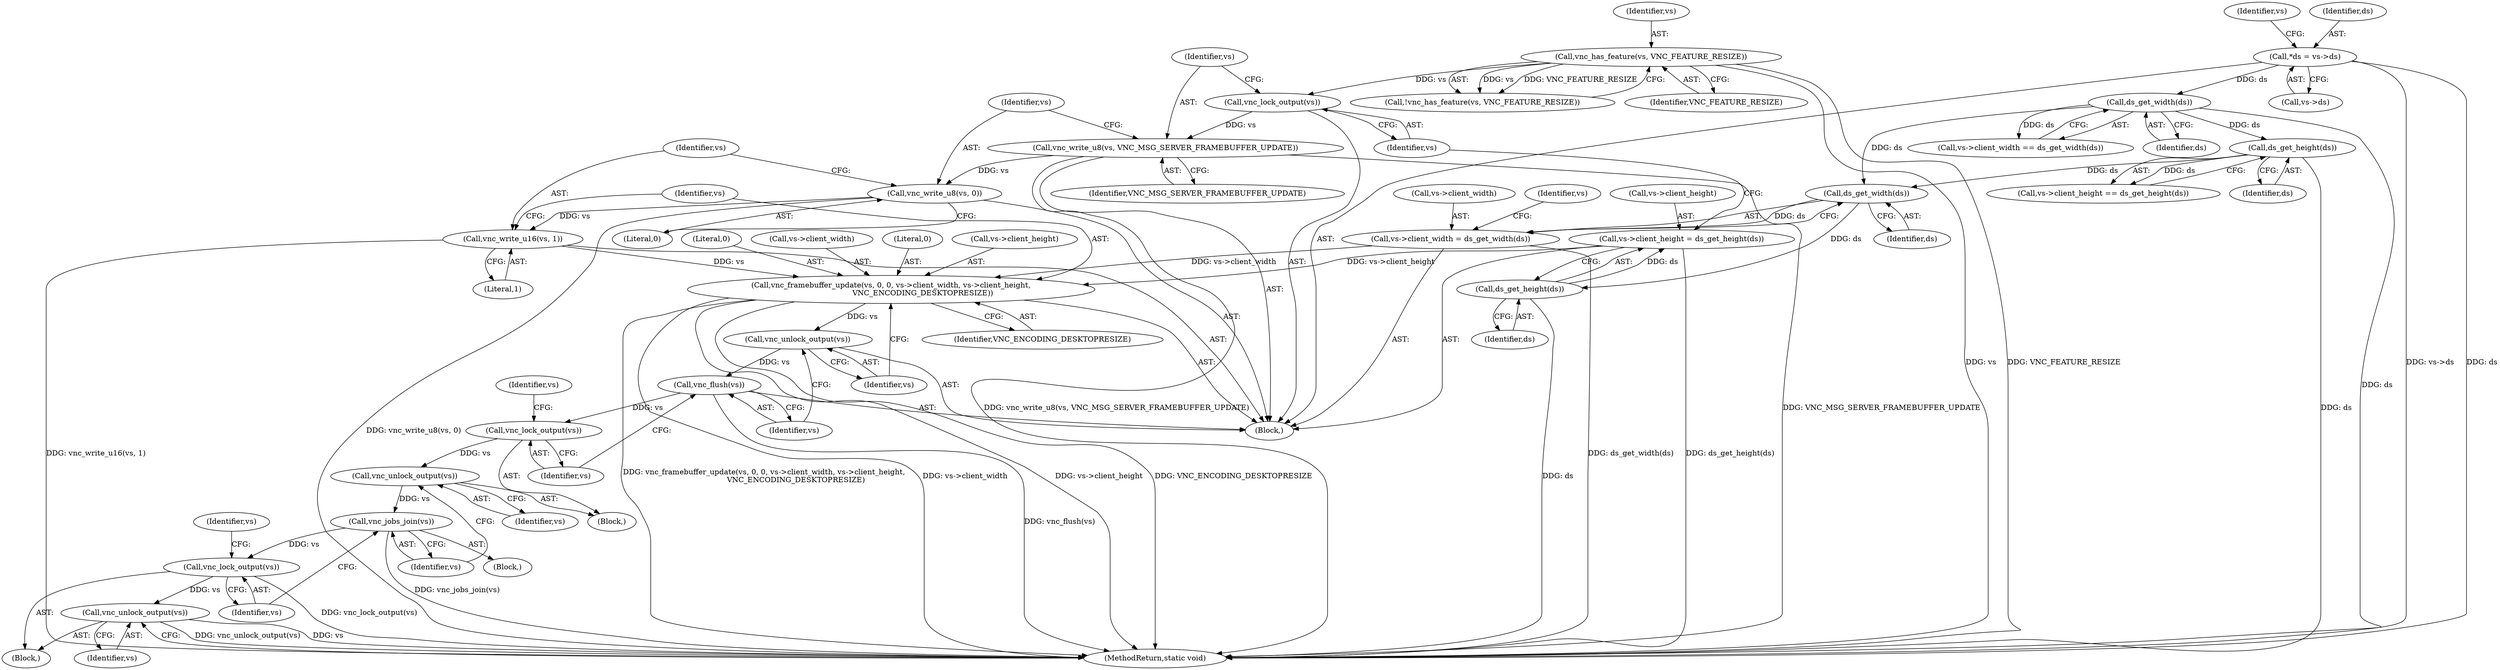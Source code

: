 digraph "0_qemu_9f64916da20eea67121d544698676295bbb105a7_10@API" {
"1000371" [label="(Call,vnc_framebuffer_update(vs, 0, 0, vs->client_width, vs->client_height,\n                           VNC_ENCODING_DESKTOPRESIZE))"];
"1000368" [label="(Call,vnc_write_u16(vs, 1))"];
"1000365" [label="(Call,vnc_write_u8(vs, 0))"];
"1000362" [label="(Call,vnc_write_u8(vs, VNC_MSG_SERVER_FRAMEBUFFER_UPDATE))"];
"1000360" [label="(Call,vnc_lock_output(vs))"];
"1000327" [label="(Call,vnc_has_feature(vs, VNC_FEATURE_RESIZE))"];
"1000348" [label="(Call,vs->client_width = ds_get_width(ds))"];
"1000352" [label="(Call,ds_get_width(ds))"];
"1000338" [label="(Call,ds_get_width(ds))"];
"1000313" [label="(Call,*ds = vs->ds)"];
"1000344" [label="(Call,ds_get_height(ds))"];
"1000354" [label="(Call,vs->client_height = ds_get_height(ds))"];
"1000358" [label="(Call,ds_get_height(ds))"];
"1000382" [label="(Call,vnc_unlock_output(vs))"];
"1000384" [label="(Call,vnc_flush(vs))"];
"1000389" [label="(Call,vnc_lock_output(vs))"];
"1000396" [label="(Call,vnc_unlock_output(vs))"];
"1000399" [label="(Call,vnc_jobs_join(vs))"];
"1000402" [label="(Call,vnc_lock_output(vs))"];
"1000409" [label="(Call,vnc_unlock_output(vs))"];
"1000354" [label="(Call,vs->client_height = ds_get_height(ds))"];
"1000374" [label="(Literal,0)"];
"1000382" [label="(Call,vnc_unlock_output(vs))"];
"1000403" [label="(Identifier,vs)"];
"1000401" [label="(Block,)"];
"1000340" [label="(Call,vs->client_height == ds_get_height(ds))"];
"1000397" [label="(Identifier,vs)"];
"1000373" [label="(Literal,0)"];
"1000370" [label="(Literal,1)"];
"1000352" [label="(Call,ds_get_width(ds))"];
"1000371" [label="(Call,vnc_framebuffer_update(vs, 0, 0, vs->client_width, vs->client_height,\n                           VNC_ENCODING_DESKTOPRESIZE))"];
"1000311" [label="(Block,)"];
"1000326" [label="(Call,!vnc_has_feature(vs, VNC_FEATURE_RESIZE))"];
"1000384" [label="(Call,vnc_flush(vs))"];
"1000378" [label="(Call,vs->client_height)"];
"1000393" [label="(Identifier,vs)"];
"1000365" [label="(Call,vnc_write_u8(vs, 0))"];
"1000315" [label="(Call,vs->ds)"];
"1000360" [label="(Call,vnc_lock_output(vs))"];
"1000328" [label="(Identifier,vs)"];
"1000406" [label="(Identifier,vs)"];
"1000402" [label="(Call,vnc_lock_output(vs))"];
"1000334" [label="(Call,vs->client_width == ds_get_width(ds))"];
"1000339" [label="(Identifier,ds)"];
"1000358" [label="(Call,ds_get_height(ds))"];
"1000367" [label="(Literal,0)"];
"1000383" [label="(Identifier,vs)"];
"1000314" [label="(Identifier,ds)"];
"1000338" [label="(Call,ds_get_width(ds))"];
"1000348" [label="(Call,vs->client_width = ds_get_width(ds))"];
"1000364" [label="(Identifier,VNC_MSG_SERVER_FRAMEBUFFER_UPDATE)"];
"1000329" [label="(Identifier,VNC_FEATURE_RESIZE)"];
"1000322" [label="(Identifier,vs)"];
"1000345" [label="(Identifier,ds)"];
"1000390" [label="(Identifier,vs)"];
"1000396" [label="(Call,vnc_unlock_output(vs))"];
"1000398" [label="(Block,)"];
"1000363" [label="(Identifier,vs)"];
"1000410" [label="(Identifier,vs)"];
"1000366" [label="(Identifier,vs)"];
"1000389" [label="(Call,vnc_lock_output(vs))"];
"1000372" [label="(Identifier,vs)"];
"1000381" [label="(Identifier,VNC_ENCODING_DESKTOPRESIZE)"];
"1000411" [label="(MethodReturn,static void)"];
"1000385" [label="(Identifier,vs)"];
"1000359" [label="(Identifier,ds)"];
"1000349" [label="(Call,vs->client_width)"];
"1000344" [label="(Call,ds_get_height(ds))"];
"1000369" [label="(Identifier,vs)"];
"1000399" [label="(Call,vnc_jobs_join(vs))"];
"1000327" [label="(Call,vnc_has_feature(vs, VNC_FEATURE_RESIZE))"];
"1000375" [label="(Call,vs->client_width)"];
"1000313" [label="(Call,*ds = vs->ds)"];
"1000400" [label="(Identifier,vs)"];
"1000355" [label="(Call,vs->client_height)"];
"1000356" [label="(Identifier,vs)"];
"1000409" [label="(Call,vnc_unlock_output(vs))"];
"1000353" [label="(Identifier,ds)"];
"1000361" [label="(Identifier,vs)"];
"1000362" [label="(Call,vnc_write_u8(vs, VNC_MSG_SERVER_FRAMEBUFFER_UPDATE))"];
"1000368" [label="(Call,vnc_write_u16(vs, 1))"];
"1000388" [label="(Block,)"];
"1000371" -> "1000311"  [label="AST: "];
"1000371" -> "1000381"  [label="CFG: "];
"1000372" -> "1000371"  [label="AST: "];
"1000373" -> "1000371"  [label="AST: "];
"1000374" -> "1000371"  [label="AST: "];
"1000375" -> "1000371"  [label="AST: "];
"1000378" -> "1000371"  [label="AST: "];
"1000381" -> "1000371"  [label="AST: "];
"1000383" -> "1000371"  [label="CFG: "];
"1000371" -> "1000411"  [label="DDG: vs->client_width"];
"1000371" -> "1000411"  [label="DDG: vs->client_height"];
"1000371" -> "1000411"  [label="DDG: VNC_ENCODING_DESKTOPRESIZE"];
"1000371" -> "1000411"  [label="DDG: vnc_framebuffer_update(vs, 0, 0, vs->client_width, vs->client_height,\n                           VNC_ENCODING_DESKTOPRESIZE)"];
"1000368" -> "1000371"  [label="DDG: vs"];
"1000348" -> "1000371"  [label="DDG: vs->client_width"];
"1000354" -> "1000371"  [label="DDG: vs->client_height"];
"1000371" -> "1000382"  [label="DDG: vs"];
"1000368" -> "1000311"  [label="AST: "];
"1000368" -> "1000370"  [label="CFG: "];
"1000369" -> "1000368"  [label="AST: "];
"1000370" -> "1000368"  [label="AST: "];
"1000372" -> "1000368"  [label="CFG: "];
"1000368" -> "1000411"  [label="DDG: vnc_write_u16(vs, 1)"];
"1000365" -> "1000368"  [label="DDG: vs"];
"1000365" -> "1000311"  [label="AST: "];
"1000365" -> "1000367"  [label="CFG: "];
"1000366" -> "1000365"  [label="AST: "];
"1000367" -> "1000365"  [label="AST: "];
"1000369" -> "1000365"  [label="CFG: "];
"1000365" -> "1000411"  [label="DDG: vnc_write_u8(vs, 0)"];
"1000362" -> "1000365"  [label="DDG: vs"];
"1000362" -> "1000311"  [label="AST: "];
"1000362" -> "1000364"  [label="CFG: "];
"1000363" -> "1000362"  [label="AST: "];
"1000364" -> "1000362"  [label="AST: "];
"1000366" -> "1000362"  [label="CFG: "];
"1000362" -> "1000411"  [label="DDG: VNC_MSG_SERVER_FRAMEBUFFER_UPDATE"];
"1000362" -> "1000411"  [label="DDG: vnc_write_u8(vs, VNC_MSG_SERVER_FRAMEBUFFER_UPDATE)"];
"1000360" -> "1000362"  [label="DDG: vs"];
"1000360" -> "1000311"  [label="AST: "];
"1000360" -> "1000361"  [label="CFG: "];
"1000361" -> "1000360"  [label="AST: "];
"1000363" -> "1000360"  [label="CFG: "];
"1000327" -> "1000360"  [label="DDG: vs"];
"1000327" -> "1000326"  [label="AST: "];
"1000327" -> "1000329"  [label="CFG: "];
"1000328" -> "1000327"  [label="AST: "];
"1000329" -> "1000327"  [label="AST: "];
"1000326" -> "1000327"  [label="CFG: "];
"1000327" -> "1000411"  [label="DDG: vs"];
"1000327" -> "1000411"  [label="DDG: VNC_FEATURE_RESIZE"];
"1000327" -> "1000326"  [label="DDG: vs"];
"1000327" -> "1000326"  [label="DDG: VNC_FEATURE_RESIZE"];
"1000348" -> "1000311"  [label="AST: "];
"1000348" -> "1000352"  [label="CFG: "];
"1000349" -> "1000348"  [label="AST: "];
"1000352" -> "1000348"  [label="AST: "];
"1000356" -> "1000348"  [label="CFG: "];
"1000348" -> "1000411"  [label="DDG: ds_get_width(ds)"];
"1000352" -> "1000348"  [label="DDG: ds"];
"1000352" -> "1000353"  [label="CFG: "];
"1000353" -> "1000352"  [label="AST: "];
"1000338" -> "1000352"  [label="DDG: ds"];
"1000344" -> "1000352"  [label="DDG: ds"];
"1000352" -> "1000358"  [label="DDG: ds"];
"1000338" -> "1000334"  [label="AST: "];
"1000338" -> "1000339"  [label="CFG: "];
"1000339" -> "1000338"  [label="AST: "];
"1000334" -> "1000338"  [label="CFG: "];
"1000338" -> "1000411"  [label="DDG: ds"];
"1000338" -> "1000334"  [label="DDG: ds"];
"1000313" -> "1000338"  [label="DDG: ds"];
"1000338" -> "1000344"  [label="DDG: ds"];
"1000313" -> "1000311"  [label="AST: "];
"1000313" -> "1000315"  [label="CFG: "];
"1000314" -> "1000313"  [label="AST: "];
"1000315" -> "1000313"  [label="AST: "];
"1000322" -> "1000313"  [label="CFG: "];
"1000313" -> "1000411"  [label="DDG: vs->ds"];
"1000313" -> "1000411"  [label="DDG: ds"];
"1000344" -> "1000340"  [label="AST: "];
"1000344" -> "1000345"  [label="CFG: "];
"1000345" -> "1000344"  [label="AST: "];
"1000340" -> "1000344"  [label="CFG: "];
"1000344" -> "1000411"  [label="DDG: ds"];
"1000344" -> "1000340"  [label="DDG: ds"];
"1000354" -> "1000311"  [label="AST: "];
"1000354" -> "1000358"  [label="CFG: "];
"1000355" -> "1000354"  [label="AST: "];
"1000358" -> "1000354"  [label="AST: "];
"1000361" -> "1000354"  [label="CFG: "];
"1000354" -> "1000411"  [label="DDG: ds_get_height(ds)"];
"1000358" -> "1000354"  [label="DDG: ds"];
"1000358" -> "1000359"  [label="CFG: "];
"1000359" -> "1000358"  [label="AST: "];
"1000358" -> "1000411"  [label="DDG: ds"];
"1000382" -> "1000311"  [label="AST: "];
"1000382" -> "1000383"  [label="CFG: "];
"1000383" -> "1000382"  [label="AST: "];
"1000385" -> "1000382"  [label="CFG: "];
"1000382" -> "1000384"  [label="DDG: vs"];
"1000384" -> "1000311"  [label="AST: "];
"1000384" -> "1000385"  [label="CFG: "];
"1000385" -> "1000384"  [label="AST: "];
"1000390" -> "1000384"  [label="CFG: "];
"1000384" -> "1000411"  [label="DDG: vnc_flush(vs)"];
"1000384" -> "1000389"  [label="DDG: vs"];
"1000389" -> "1000388"  [label="AST: "];
"1000389" -> "1000390"  [label="CFG: "];
"1000390" -> "1000389"  [label="AST: "];
"1000393" -> "1000389"  [label="CFG: "];
"1000389" -> "1000396"  [label="DDG: vs"];
"1000396" -> "1000388"  [label="AST: "];
"1000396" -> "1000397"  [label="CFG: "];
"1000397" -> "1000396"  [label="AST: "];
"1000400" -> "1000396"  [label="CFG: "];
"1000396" -> "1000399"  [label="DDG: vs"];
"1000399" -> "1000398"  [label="AST: "];
"1000399" -> "1000400"  [label="CFG: "];
"1000400" -> "1000399"  [label="AST: "];
"1000403" -> "1000399"  [label="CFG: "];
"1000399" -> "1000411"  [label="DDG: vnc_jobs_join(vs)"];
"1000399" -> "1000402"  [label="DDG: vs"];
"1000402" -> "1000401"  [label="AST: "];
"1000402" -> "1000403"  [label="CFG: "];
"1000403" -> "1000402"  [label="AST: "];
"1000406" -> "1000402"  [label="CFG: "];
"1000402" -> "1000411"  [label="DDG: vnc_lock_output(vs)"];
"1000402" -> "1000409"  [label="DDG: vs"];
"1000409" -> "1000401"  [label="AST: "];
"1000409" -> "1000410"  [label="CFG: "];
"1000410" -> "1000409"  [label="AST: "];
"1000411" -> "1000409"  [label="CFG: "];
"1000409" -> "1000411"  [label="DDG: vnc_unlock_output(vs)"];
"1000409" -> "1000411"  [label="DDG: vs"];
}

